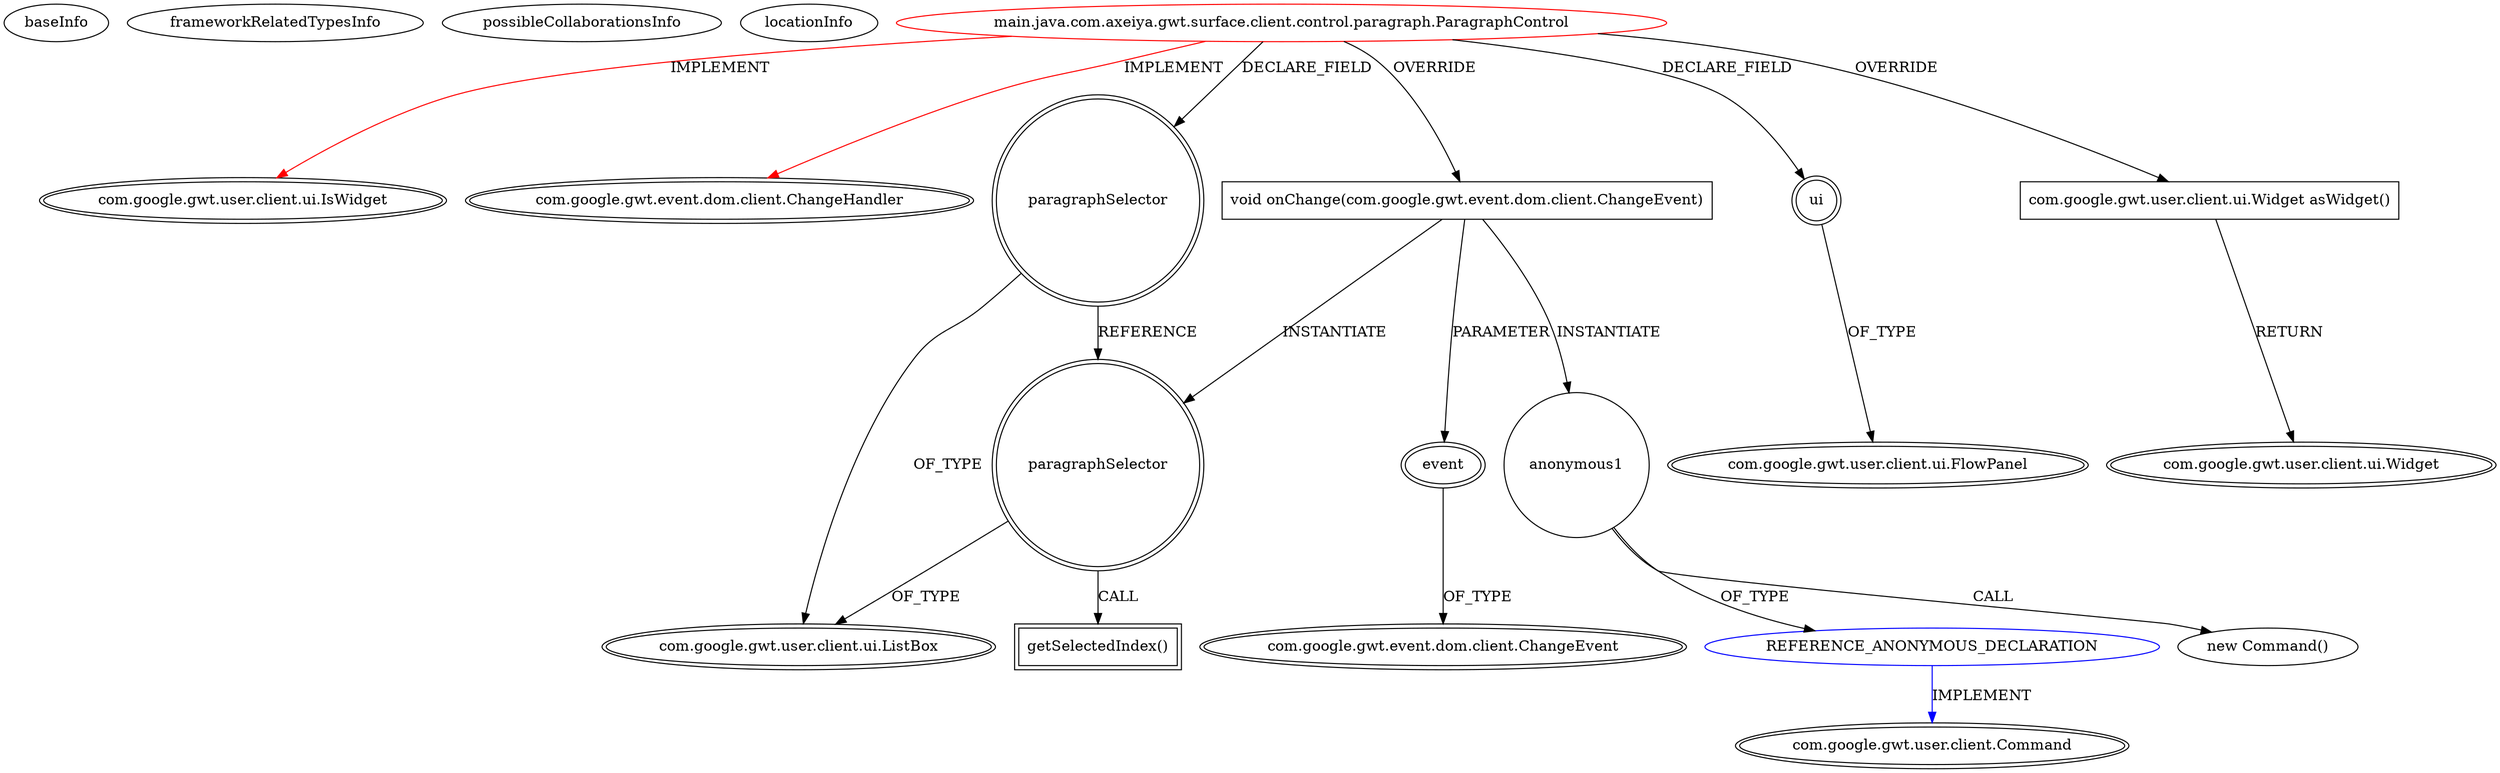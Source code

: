 digraph {
baseInfo[graphId=1207,category="extension_graph",isAnonymous=false,possibleRelation=true]
frameworkRelatedTypesInfo[0="com.google.gwt.user.client.ui.IsWidget",1="com.google.gwt.event.dom.client.ChangeHandler"]
possibleCollaborationsInfo[0="1207~OVERRIDING_METHOD_DECLARATION-INSTANTIATION-~com.google.gwt.user.client.ui.IsWidget com.google.gwt.event.dom.client.ChangeHandler ~com.google.gwt.user.client.Command ~false~true"]
locationInfo[projectName="dapicard-gwt-surface",filePath="/dapicard-gwt-surface/gwt-surface-master/gwt-surface/src/main/java/com/axeiya/gwt/surface/client/control/paragraph/ParagraphControl.java",contextSignature="ParagraphControl",graphId="1207"]
0[label="main.java.com.axeiya.gwt.surface.client.control.paragraph.ParagraphControl",vertexType="ROOT_CLIENT_CLASS_DECLARATION",isFrameworkType=false,color=red]
1[label="com.google.gwt.user.client.ui.IsWidget",vertexType="FRAMEWORK_INTERFACE_TYPE",isFrameworkType=true,peripheries=2]
2[label="com.google.gwt.event.dom.client.ChangeHandler",vertexType="FRAMEWORK_INTERFACE_TYPE",isFrameworkType=true,peripheries=2]
3[label="paragraphSelector",vertexType="FIELD_DECLARATION",isFrameworkType=true,peripheries=2,shape=circle]
4[label="com.google.gwt.user.client.ui.ListBox",vertexType="FRAMEWORK_CLASS_TYPE",isFrameworkType=true,peripheries=2]
5[label="ui",vertexType="FIELD_DECLARATION",isFrameworkType=true,peripheries=2,shape=circle]
6[label="com.google.gwt.user.client.ui.FlowPanel",vertexType="FRAMEWORK_CLASS_TYPE",isFrameworkType=true,peripheries=2]
7[label="com.google.gwt.user.client.ui.Widget asWidget()",vertexType="OVERRIDING_METHOD_DECLARATION",isFrameworkType=false,shape=box]
8[label="com.google.gwt.user.client.ui.Widget",vertexType="FRAMEWORK_CLASS_TYPE",isFrameworkType=true,peripheries=2]
9[label="void onChange(com.google.gwt.event.dom.client.ChangeEvent)",vertexType="OVERRIDING_METHOD_DECLARATION",isFrameworkType=false,shape=box]
10[label="event",vertexType="PARAMETER_DECLARATION",isFrameworkType=true,peripheries=2]
11[label="com.google.gwt.event.dom.client.ChangeEvent",vertexType="FRAMEWORK_CLASS_TYPE",isFrameworkType=true,peripheries=2]
12[label="paragraphSelector",vertexType="VARIABLE_EXPRESION",isFrameworkType=true,peripheries=2,shape=circle]
13[label="getSelectedIndex()",vertexType="INSIDE_CALL",isFrameworkType=true,peripheries=2,shape=box]
16[label="anonymous1",vertexType="VARIABLE_EXPRESION",isFrameworkType=false,shape=circle]
17[label="REFERENCE_ANONYMOUS_DECLARATION",vertexType="REFERENCE_ANONYMOUS_DECLARATION",isFrameworkType=false,color=blue]
18[label="com.google.gwt.user.client.Command",vertexType="FRAMEWORK_INTERFACE_TYPE",isFrameworkType=true,peripheries=2]
15[label="new Command()",vertexType="CONSTRUCTOR_CALL",isFrameworkType=false]
0->1[label="IMPLEMENT",color=red]
0->2[label="IMPLEMENT",color=red]
0->3[label="DECLARE_FIELD"]
3->4[label="OF_TYPE"]
0->5[label="DECLARE_FIELD"]
5->6[label="OF_TYPE"]
0->7[label="OVERRIDE"]
7->8[label="RETURN"]
0->9[label="OVERRIDE"]
10->11[label="OF_TYPE"]
9->10[label="PARAMETER"]
9->12[label="INSTANTIATE"]
3->12[label="REFERENCE"]
12->4[label="OF_TYPE"]
12->13[label="CALL"]
9->16[label="INSTANTIATE"]
17->18[label="IMPLEMENT",color=blue]
16->17[label="OF_TYPE"]
16->15[label="CALL"]
}
